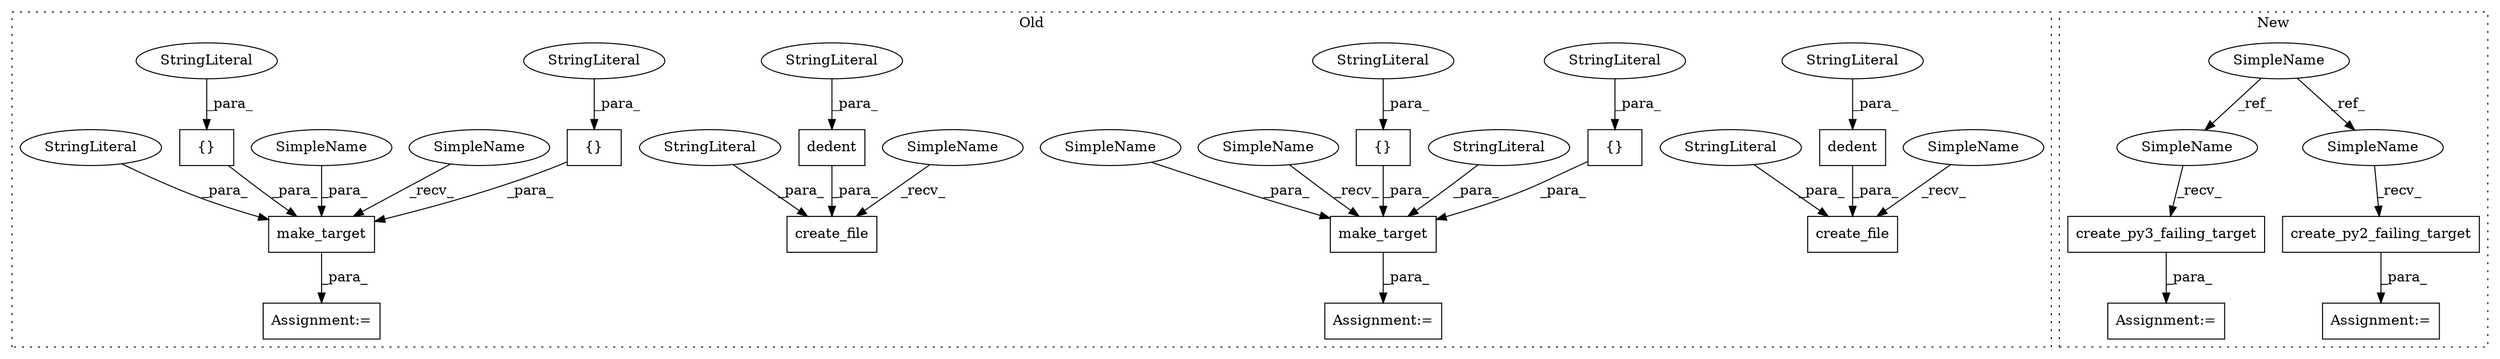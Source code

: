 digraph G {
subgraph cluster0 {
1 [label="make_target" a="32" s="7361,7463" l="12,1" shape="box"];
3 [label="{}" a="4" s="7444,7462" l="1,1" shape="box"];
5 [label="create_file" a="32" s="7200,7338" l="12,1" shape="box"];
6 [label="{}" a="4" s="7416,7430" l="1,1" shape="box"];
7 [label="dedent" a="32" s="7235,7337" l="7,1" shape="box"];
8 [label="StringLiteral" a="45" s="7242" l="95" shape="ellipse"];
9 [label="StringLiteral" a="45" s="7212" l="22" shape="ellipse"];
10 [label="StringLiteral" a="45" s="7445" l="17" shape="ellipse"];
11 [label="StringLiteral" a="45" s="7373" l="16" shape="ellipse"];
12 [label="StringLiteral" a="45" s="7417" l="13" shape="ellipse"];
13 [label="Assignment:=" a="7" s="7355" l="1" shape="box"];
15 [label="create_file" a="32" s="7475,7614" l="12,1" shape="box"];
16 [label="make_target" a="32" s="7637,7736" l="12,1" shape="box"];
17 [label="{}" a="4" s="7720,7735" l="1,1" shape="box"];
19 [label="dedent" a="32" s="7510,7613" l="7,1" shape="box"];
20 [label="{}" a="4" s="7692,7706" l="1,1" shape="box"];
21 [label="StringLiteral" a="45" s="7721" l="14" shape="ellipse"];
22 [label="StringLiteral" a="45" s="7517" l="96" shape="ellipse"];
23 [label="Assignment:=" a="7" s="7631" l="1" shape="box"];
24 [label="StringLiteral" a="45" s="7487" l="22" shape="ellipse"];
26 [label="StringLiteral" a="45" s="7693" l="13" shape="ellipse"];
27 [label="StringLiteral" a="45" s="7649" l="16" shape="ellipse"];
30 [label="SimpleName" a="42" s="7632" l="4" shape="ellipse"];
31 [label="SimpleName" a="42" s="7356" l="4" shape="ellipse"];
32 [label="SimpleName" a="42" s="7470" l="4" shape="ellipse"];
33 [label="SimpleName" a="42" s="7195" l="4" shape="ellipse"];
34 [label="SimpleName" a="42" s="7666" l="13" shape="ellipse"];
35 [label="SimpleName" a="42" s="7390" l="13" shape="ellipse"];
label = "Old";
style="dotted";
}
subgraph cluster1 {
2 [label="create_py3_failing_target" a="32" s="8016" l="27" shape="box"];
4 [label="SimpleName" a="42" s="7880" l="4" shape="ellipse"];
14 [label="Assignment:=" a="7" s="8010" l="1" shape="box"];
18 [label="create_py2_failing_target" a="32" s="7967" l="27" shape="box"];
25 [label="Assignment:=" a="7" s="7961" l="1" shape="box"];
28 [label="SimpleName" a="42" s="8011" l="4" shape="ellipse"];
29 [label="SimpleName" a="42" s="7962" l="4" shape="ellipse"];
label = "New";
style="dotted";
}
1 -> 13 [label="_para_"];
2 -> 14 [label="_para_"];
3 -> 1 [label="_para_"];
4 -> 29 [label="_ref_"];
4 -> 28 [label="_ref_"];
6 -> 1 [label="_para_"];
7 -> 5 [label="_para_"];
8 -> 7 [label="_para_"];
9 -> 5 [label="_para_"];
10 -> 3 [label="_para_"];
11 -> 1 [label="_para_"];
12 -> 6 [label="_para_"];
16 -> 23 [label="_para_"];
17 -> 16 [label="_para_"];
18 -> 25 [label="_para_"];
19 -> 15 [label="_para_"];
20 -> 16 [label="_para_"];
21 -> 17 [label="_para_"];
22 -> 19 [label="_para_"];
24 -> 15 [label="_para_"];
26 -> 20 [label="_para_"];
27 -> 16 [label="_para_"];
28 -> 2 [label="_recv_"];
29 -> 18 [label="_recv_"];
30 -> 16 [label="_recv_"];
31 -> 1 [label="_recv_"];
32 -> 15 [label="_recv_"];
33 -> 5 [label="_recv_"];
34 -> 16 [label="_para_"];
35 -> 1 [label="_para_"];
}